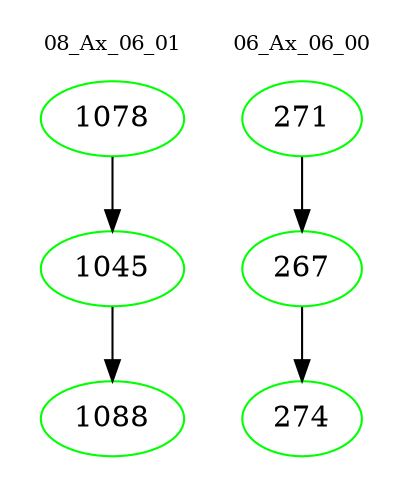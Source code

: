 digraph{
subgraph cluster_0 {
color = white
label = "08_Ax_06_01";
fontsize=10;
T0_1078 [label="1078", color="green"]
T0_1078 -> T0_1045 [color="black"]
T0_1045 [label="1045", color="green"]
T0_1045 -> T0_1088 [color="black"]
T0_1088 [label="1088", color="green"]
}
subgraph cluster_1 {
color = white
label = "06_Ax_06_00";
fontsize=10;
T1_271 [label="271", color="green"]
T1_271 -> T1_267 [color="black"]
T1_267 [label="267", color="green"]
T1_267 -> T1_274 [color="black"]
T1_274 [label="274", color="green"]
}
}

